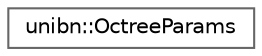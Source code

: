 digraph "Gráfico de jerarquía de clases"
{
 // LATEX_PDF_SIZE
  bgcolor="transparent";
  edge [fontname=Helvetica,fontsize=10,labelfontname=Helvetica,labelfontsize=10];
  node [fontname=Helvetica,fontsize=10,shape=box,height=0.2,width=0.4];
  rankdir="LR";
  Node0 [id="Node000000",label="unibn::OctreeParams",height=0.2,width=0.4,color="grey40", fillcolor="white", style="filled",URL="$dc/d07/structunibn_1_1_octree_params.html",tooltip=" "];
}
